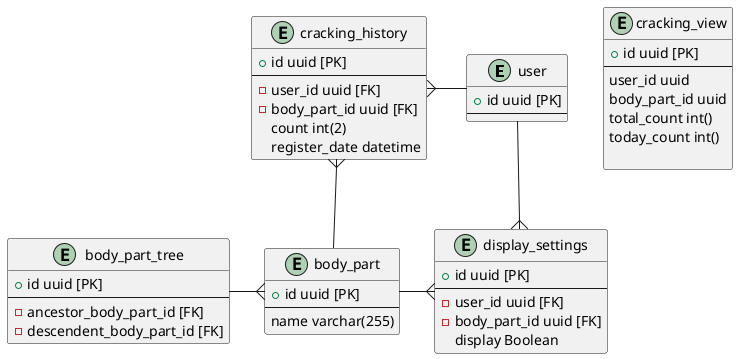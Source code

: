 @startuml hoge

entity user {
    + id uuid [PK]
    --
}

entity display_settings {
    + id uuid [PK]
    --
    - user_id uuid [FK]
    - body_part_id uuid [FK]
    display Boolean
}

entity body_part {
    + id uuid [PK]
    --
    name varchar(255)
}

entity body_part_tree {
    + id uuid [PK]
    --
    - ancestor_body_part_id [FK]
    - descendent_body_part_id [FK]
}

entity cracking_history {
    + id uuid [PK]
    --
    - user_id uuid [FK]
    - body_part_id uuid [FK]
    count int(2)
    register_date datetime
}

entity cracking_view {
    + id uuid [PK]
    --
    user_id uuid
    body_part_id uuid
    total_count int()
    today_count int()
     
}

user --{ display_settings
body_part -{ display_settings
body_part_tree -{ body_part
cracking_history }- user
cracking_history }-- body_part

@enduml